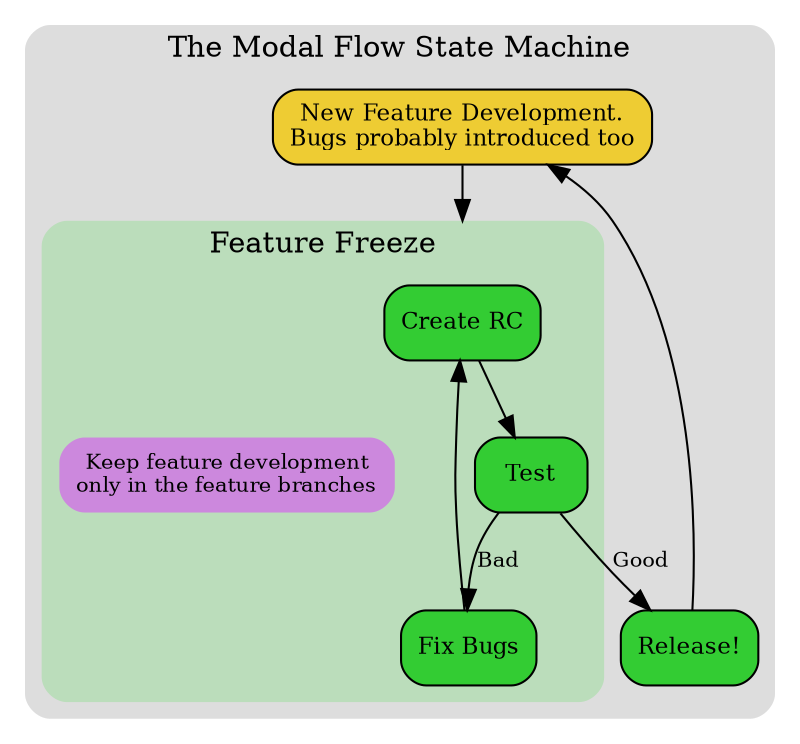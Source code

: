 digraph {
    graph [bgcolor=invis compound=true]
    subgraph cluster_all
    {
        graph [color=invis bgcolor="#dddddd" style=rounded label="The Modal Flow State Machine"]

        node [style="rounded,filled" fontcolor="black" fontsize=11 shape=rect]
        edge [fontsize=10]

        dev [label="New Feature Development.\nBugs probably introduced too" fillcolor="#eecc33"]

        node [fillcolor="#33cc33"]
        subgraph cluster_freeze
        {
            graph [color=invis bgcolor="#bbddbb" style=rounded label="Feature Freeze"]

            candidate [label="Create RC"]
            fix [label="Fix Bugs"]

            {
                rank = same
                test [label="Test"]
                feature_branch [label="Keep feature development\nonly in the feature branches" fillcolor="#cc88dd" color=invis fontsize=10]
            }
        }

        release [label="Release!"]

        dev -> candidate  [lhead="cluster_freeze"]
        candidate -> test
        test -> fix [label="Bad"]
        fix -> candidate
        test -> release [label="Good"]
        release -> dev [constraint=false]
   }
}
